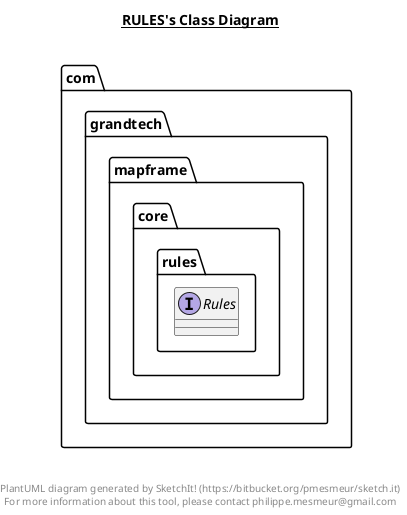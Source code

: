 @startuml

title __RULES's Class Diagram__\n

  namespace com.grandtech.mapframe.core {
    namespace rules {
      interface com.grandtech.mapframe.core.rules.Rules {
      }
    }
  }
  



right footer


PlantUML diagram generated by SketchIt! (https://bitbucket.org/pmesmeur/sketch.it)
For more information about this tool, please contact philippe.mesmeur@gmail.com
endfooter

@enduml
